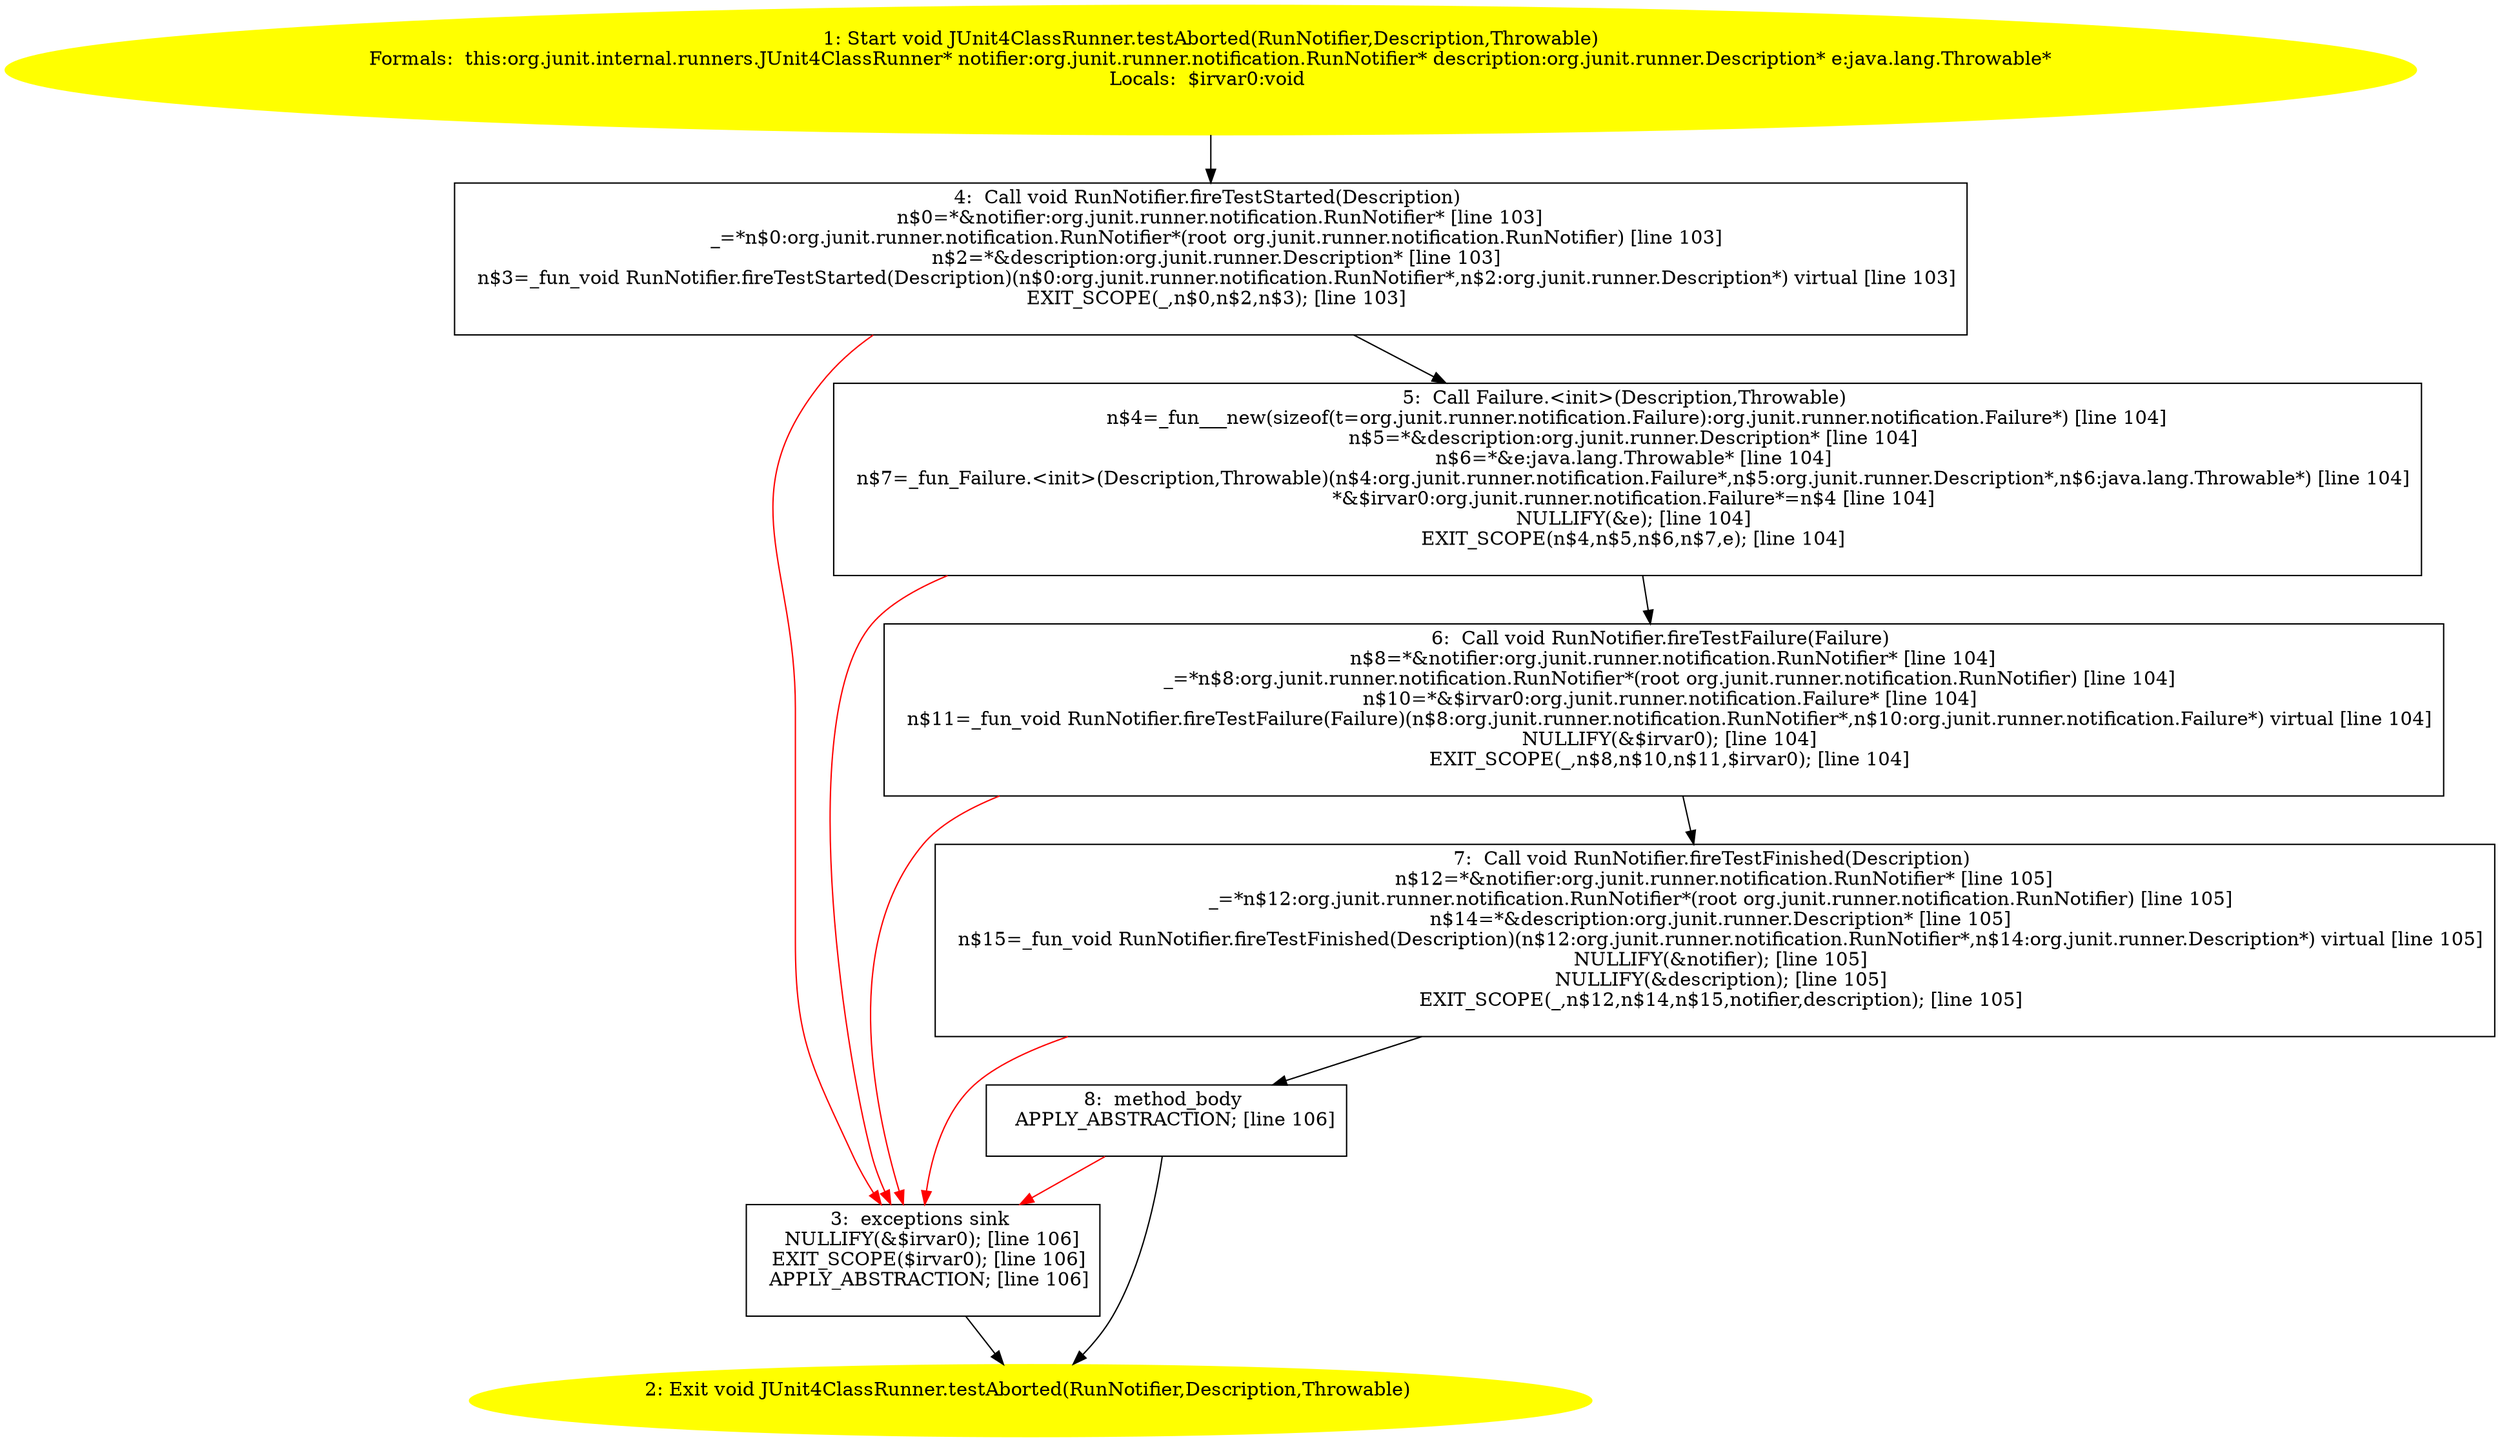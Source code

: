 /* @generated */
digraph cfg {
"org.junit.internal.runners.JUnit4ClassRunner.testAborted(org.junit.runner.notification.RunNotifier,o.055c000b82688c11cfd9639e85154d09_1" [label="1: Start void JUnit4ClassRunner.testAborted(RunNotifier,Description,Throwable)\nFormals:  this:org.junit.internal.runners.JUnit4ClassRunner* notifier:org.junit.runner.notification.RunNotifier* description:org.junit.runner.Description* e:java.lang.Throwable*\nLocals:  $irvar0:void \n  " color=yellow style=filled]
	

	 "org.junit.internal.runners.JUnit4ClassRunner.testAborted(org.junit.runner.notification.RunNotifier,o.055c000b82688c11cfd9639e85154d09_1" -> "org.junit.internal.runners.JUnit4ClassRunner.testAborted(org.junit.runner.notification.RunNotifier,o.055c000b82688c11cfd9639e85154d09_4" ;
"org.junit.internal.runners.JUnit4ClassRunner.testAborted(org.junit.runner.notification.RunNotifier,o.055c000b82688c11cfd9639e85154d09_2" [label="2: Exit void JUnit4ClassRunner.testAborted(RunNotifier,Description,Throwable) \n  " color=yellow style=filled]
	

"org.junit.internal.runners.JUnit4ClassRunner.testAborted(org.junit.runner.notification.RunNotifier,o.055c000b82688c11cfd9639e85154d09_3" [label="3:  exceptions sink \n   NULLIFY(&$irvar0); [line 106]\n  EXIT_SCOPE($irvar0); [line 106]\n  APPLY_ABSTRACTION; [line 106]\n " shape="box"]
	

	 "org.junit.internal.runners.JUnit4ClassRunner.testAborted(org.junit.runner.notification.RunNotifier,o.055c000b82688c11cfd9639e85154d09_3" -> "org.junit.internal.runners.JUnit4ClassRunner.testAborted(org.junit.runner.notification.RunNotifier,o.055c000b82688c11cfd9639e85154d09_2" ;
"org.junit.internal.runners.JUnit4ClassRunner.testAborted(org.junit.runner.notification.RunNotifier,o.055c000b82688c11cfd9639e85154d09_4" [label="4:  Call void RunNotifier.fireTestStarted(Description) \n   n$0=*&notifier:org.junit.runner.notification.RunNotifier* [line 103]\n  _=*n$0:org.junit.runner.notification.RunNotifier*(root org.junit.runner.notification.RunNotifier) [line 103]\n  n$2=*&description:org.junit.runner.Description* [line 103]\n  n$3=_fun_void RunNotifier.fireTestStarted(Description)(n$0:org.junit.runner.notification.RunNotifier*,n$2:org.junit.runner.Description*) virtual [line 103]\n  EXIT_SCOPE(_,n$0,n$2,n$3); [line 103]\n " shape="box"]
	

	 "org.junit.internal.runners.JUnit4ClassRunner.testAborted(org.junit.runner.notification.RunNotifier,o.055c000b82688c11cfd9639e85154d09_4" -> "org.junit.internal.runners.JUnit4ClassRunner.testAborted(org.junit.runner.notification.RunNotifier,o.055c000b82688c11cfd9639e85154d09_5" ;
	 "org.junit.internal.runners.JUnit4ClassRunner.testAborted(org.junit.runner.notification.RunNotifier,o.055c000b82688c11cfd9639e85154d09_4" -> "org.junit.internal.runners.JUnit4ClassRunner.testAborted(org.junit.runner.notification.RunNotifier,o.055c000b82688c11cfd9639e85154d09_3" [color="red" ];
"org.junit.internal.runners.JUnit4ClassRunner.testAborted(org.junit.runner.notification.RunNotifier,o.055c000b82688c11cfd9639e85154d09_5" [label="5:  Call Failure.<init>(Description,Throwable) \n   n$4=_fun___new(sizeof(t=org.junit.runner.notification.Failure):org.junit.runner.notification.Failure*) [line 104]\n  n$5=*&description:org.junit.runner.Description* [line 104]\n  n$6=*&e:java.lang.Throwable* [line 104]\n  n$7=_fun_Failure.<init>(Description,Throwable)(n$4:org.junit.runner.notification.Failure*,n$5:org.junit.runner.Description*,n$6:java.lang.Throwable*) [line 104]\n  *&$irvar0:org.junit.runner.notification.Failure*=n$4 [line 104]\n  NULLIFY(&e); [line 104]\n  EXIT_SCOPE(n$4,n$5,n$6,n$7,e); [line 104]\n " shape="box"]
	

	 "org.junit.internal.runners.JUnit4ClassRunner.testAborted(org.junit.runner.notification.RunNotifier,o.055c000b82688c11cfd9639e85154d09_5" -> "org.junit.internal.runners.JUnit4ClassRunner.testAborted(org.junit.runner.notification.RunNotifier,o.055c000b82688c11cfd9639e85154d09_6" ;
	 "org.junit.internal.runners.JUnit4ClassRunner.testAborted(org.junit.runner.notification.RunNotifier,o.055c000b82688c11cfd9639e85154d09_5" -> "org.junit.internal.runners.JUnit4ClassRunner.testAborted(org.junit.runner.notification.RunNotifier,o.055c000b82688c11cfd9639e85154d09_3" [color="red" ];
"org.junit.internal.runners.JUnit4ClassRunner.testAborted(org.junit.runner.notification.RunNotifier,o.055c000b82688c11cfd9639e85154d09_6" [label="6:  Call void RunNotifier.fireTestFailure(Failure) \n   n$8=*&notifier:org.junit.runner.notification.RunNotifier* [line 104]\n  _=*n$8:org.junit.runner.notification.RunNotifier*(root org.junit.runner.notification.RunNotifier) [line 104]\n  n$10=*&$irvar0:org.junit.runner.notification.Failure* [line 104]\n  n$11=_fun_void RunNotifier.fireTestFailure(Failure)(n$8:org.junit.runner.notification.RunNotifier*,n$10:org.junit.runner.notification.Failure*) virtual [line 104]\n  NULLIFY(&$irvar0); [line 104]\n  EXIT_SCOPE(_,n$8,n$10,n$11,$irvar0); [line 104]\n " shape="box"]
	

	 "org.junit.internal.runners.JUnit4ClassRunner.testAborted(org.junit.runner.notification.RunNotifier,o.055c000b82688c11cfd9639e85154d09_6" -> "org.junit.internal.runners.JUnit4ClassRunner.testAborted(org.junit.runner.notification.RunNotifier,o.055c000b82688c11cfd9639e85154d09_7" ;
	 "org.junit.internal.runners.JUnit4ClassRunner.testAborted(org.junit.runner.notification.RunNotifier,o.055c000b82688c11cfd9639e85154d09_6" -> "org.junit.internal.runners.JUnit4ClassRunner.testAborted(org.junit.runner.notification.RunNotifier,o.055c000b82688c11cfd9639e85154d09_3" [color="red" ];
"org.junit.internal.runners.JUnit4ClassRunner.testAborted(org.junit.runner.notification.RunNotifier,o.055c000b82688c11cfd9639e85154d09_7" [label="7:  Call void RunNotifier.fireTestFinished(Description) \n   n$12=*&notifier:org.junit.runner.notification.RunNotifier* [line 105]\n  _=*n$12:org.junit.runner.notification.RunNotifier*(root org.junit.runner.notification.RunNotifier) [line 105]\n  n$14=*&description:org.junit.runner.Description* [line 105]\n  n$15=_fun_void RunNotifier.fireTestFinished(Description)(n$12:org.junit.runner.notification.RunNotifier*,n$14:org.junit.runner.Description*) virtual [line 105]\n  NULLIFY(&notifier); [line 105]\n  NULLIFY(&description); [line 105]\n  EXIT_SCOPE(_,n$12,n$14,n$15,notifier,description); [line 105]\n " shape="box"]
	

	 "org.junit.internal.runners.JUnit4ClassRunner.testAborted(org.junit.runner.notification.RunNotifier,o.055c000b82688c11cfd9639e85154d09_7" -> "org.junit.internal.runners.JUnit4ClassRunner.testAborted(org.junit.runner.notification.RunNotifier,o.055c000b82688c11cfd9639e85154d09_8" ;
	 "org.junit.internal.runners.JUnit4ClassRunner.testAborted(org.junit.runner.notification.RunNotifier,o.055c000b82688c11cfd9639e85154d09_7" -> "org.junit.internal.runners.JUnit4ClassRunner.testAborted(org.junit.runner.notification.RunNotifier,o.055c000b82688c11cfd9639e85154d09_3" [color="red" ];
"org.junit.internal.runners.JUnit4ClassRunner.testAborted(org.junit.runner.notification.RunNotifier,o.055c000b82688c11cfd9639e85154d09_8" [label="8:  method_body \n   APPLY_ABSTRACTION; [line 106]\n " shape="box"]
	

	 "org.junit.internal.runners.JUnit4ClassRunner.testAborted(org.junit.runner.notification.RunNotifier,o.055c000b82688c11cfd9639e85154d09_8" -> "org.junit.internal.runners.JUnit4ClassRunner.testAborted(org.junit.runner.notification.RunNotifier,o.055c000b82688c11cfd9639e85154d09_2" ;
	 "org.junit.internal.runners.JUnit4ClassRunner.testAborted(org.junit.runner.notification.RunNotifier,o.055c000b82688c11cfd9639e85154d09_8" -> "org.junit.internal.runners.JUnit4ClassRunner.testAborted(org.junit.runner.notification.RunNotifier,o.055c000b82688c11cfd9639e85154d09_3" [color="red" ];
}
